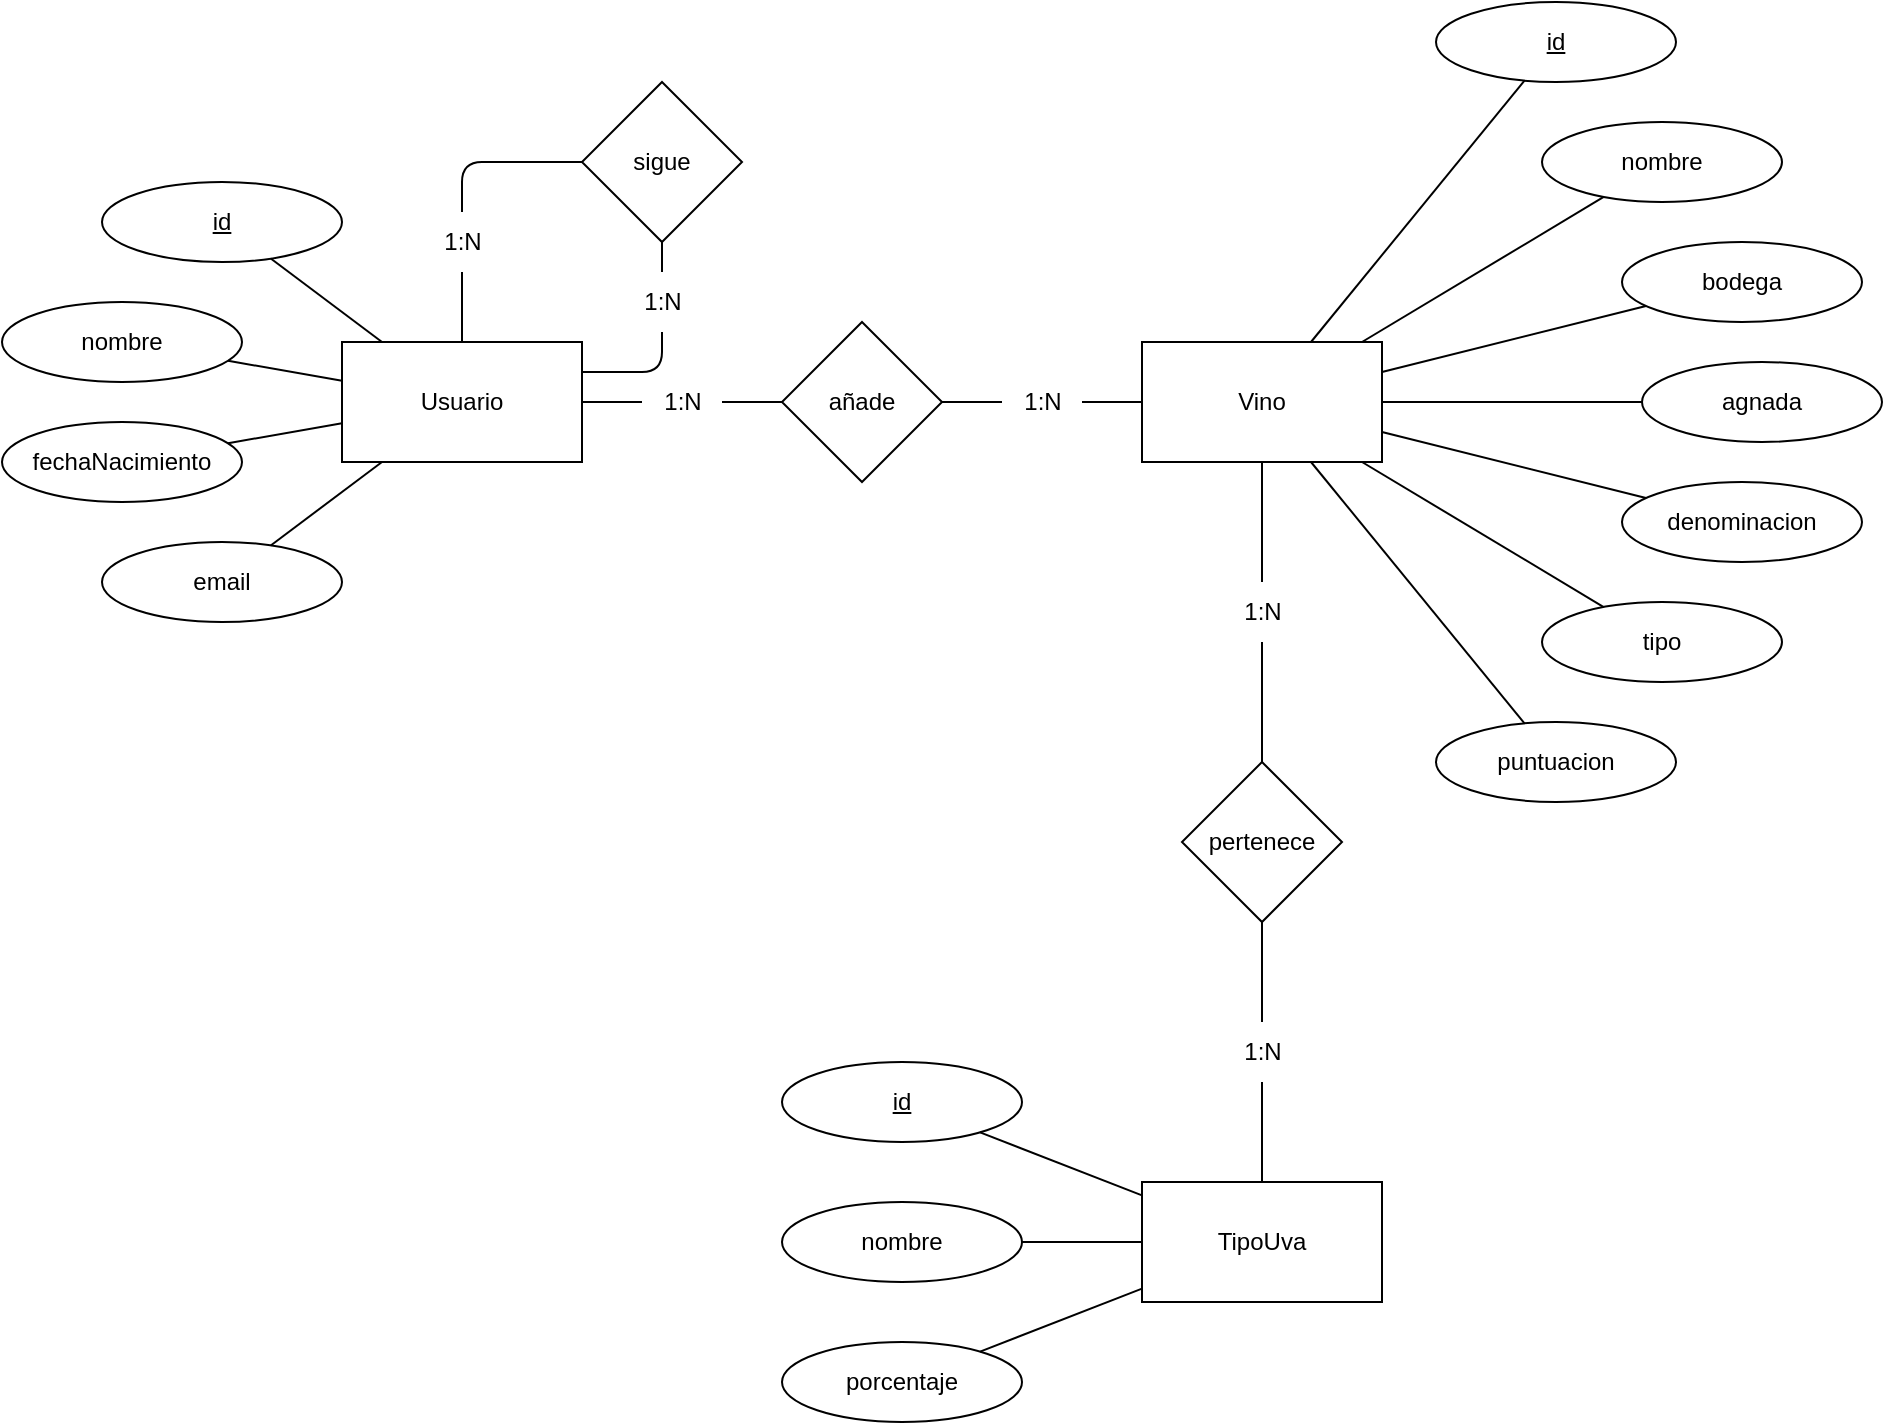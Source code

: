<mxfile>
    <diagram id="QUdB0CWQBycWKnxKSDZe" name="Page-1">
        <mxGraphModel dx="808" dy="479" grid="1" gridSize="10" guides="1" tooltips="1" connect="1" arrows="1" fold="1" page="1" pageScale="1" pageWidth="827" pageHeight="1169" math="0" shadow="0">
            <root>
                <mxCell id="0"/>
                <mxCell id="1" parent="0"/>
                <mxCell id="29" value="&lt;u&gt;id&lt;/u&gt;" style="ellipse;whiteSpace=wrap;html=1;" vertex="1" parent="1">
                    <mxGeometry x="160" y="780" width="120" height="40" as="geometry"/>
                </mxCell>
                <mxCell id="30" value="Usuario" style="whiteSpace=wrap;html=1;" vertex="1" parent="1">
                    <mxGeometry x="280" y="860" width="120" height="60" as="geometry"/>
                </mxCell>
                <mxCell id="31" value="nombre" style="ellipse;whiteSpace=wrap;html=1;" vertex="1" parent="1">
                    <mxGeometry x="110" y="840" width="120" height="40" as="geometry"/>
                </mxCell>
                <mxCell id="33" value="fechaNacimiento" style="ellipse;whiteSpace=wrap;html=1;" vertex="1" parent="1">
                    <mxGeometry x="110" y="900" width="120" height="40" as="geometry"/>
                </mxCell>
                <mxCell id="34" value="email" style="ellipse;whiteSpace=wrap;html=1;" vertex="1" parent="1">
                    <mxGeometry x="160" y="960" width="120" height="40" as="geometry"/>
                </mxCell>
                <mxCell id="37" value="" style="endArrow=none;html=1;" edge="1" parent="1" source="30" target="29">
                    <mxGeometry width="50" height="50" relative="1" as="geometry">
                        <mxPoint x="310" y="870" as="sourcePoint"/>
                        <mxPoint x="360" y="820" as="targetPoint"/>
                    </mxGeometry>
                </mxCell>
                <mxCell id="38" value="" style="endArrow=none;html=1;" edge="1" parent="1" source="30" target="31">
                    <mxGeometry width="50" height="50" relative="1" as="geometry">
                        <mxPoint x="314.0" y="890" as="sourcePoint"/>
                        <mxPoint x="252.283" y="838.57" as="targetPoint"/>
                    </mxGeometry>
                </mxCell>
                <mxCell id="39" value="" style="endArrow=none;html=1;" edge="1" parent="1" source="30" target="33">
                    <mxGeometry width="50" height="50" relative="1" as="geometry">
                        <mxPoint x="290.0" y="902.329" as="sourcePoint"/>
                        <mxPoint x="225.066" y="883.204" as="targetPoint"/>
                    </mxGeometry>
                </mxCell>
                <mxCell id="40" value="" style="endArrow=none;html=1;" edge="1" parent="1" source="30" target="34">
                    <mxGeometry width="50" height="50" relative="1" as="geometry">
                        <mxPoint x="290.0" y="923.577" as="sourcePoint"/>
                        <mxPoint x="239.132" y="926.61" as="targetPoint"/>
                    </mxGeometry>
                </mxCell>
                <mxCell id="41" value="sigue" style="rhombus;whiteSpace=wrap;html=1;" vertex="1" parent="1">
                    <mxGeometry x="400" y="730" width="80" height="80" as="geometry"/>
                </mxCell>
                <mxCell id="44" value="" style="endArrow=none;html=1;entryX=1;entryY=0.25;entryDx=0;entryDy=0;startArrow=none;" edge="1" parent="1" source="46" target="30">
                    <mxGeometry width="50" height="50" relative="1" as="geometry">
                        <mxPoint x="580.0" y="892.11" as="sourcePoint"/>
                        <mxPoint x="531.833" y="859.999" as="targetPoint"/>
                        <Array as="points">
                            <mxPoint x="440" y="875"/>
                        </Array>
                    </mxGeometry>
                </mxCell>
                <mxCell id="45" value="" style="endArrow=none;html=1;startArrow=none;" edge="1" parent="1" source="47" target="30">
                    <mxGeometry width="50" height="50" relative="1" as="geometry">
                        <mxPoint x="310" y="830" as="sourcePoint"/>
                        <mxPoint x="410" y="900" as="targetPoint"/>
                        <Array as="points">
                            <mxPoint x="340" y="860"/>
                        </Array>
                    </mxGeometry>
                </mxCell>
                <mxCell id="48" value="añade" style="rhombus;whiteSpace=wrap;html=1;" vertex="1" parent="1">
                    <mxGeometry x="500" y="850" width="80" height="80" as="geometry"/>
                </mxCell>
                <mxCell id="51" value="" style="endArrow=none;html=1;startArrow=none;" edge="1" parent="1" target="48">
                    <mxGeometry width="50" height="50" relative="1" as="geometry">
                        <mxPoint x="470" y="890" as="sourcePoint"/>
                        <mxPoint x="560" y="790" as="targetPoint"/>
                        <Array as="points"/>
                    </mxGeometry>
                </mxCell>
                <mxCell id="52" value="Vino" style="whiteSpace=wrap;html=1;" vertex="1" parent="1">
                    <mxGeometry x="680" y="860" width="120" height="60" as="geometry"/>
                </mxCell>
                <mxCell id="54" value="" style="endArrow=none;html=1;startArrow=none;" edge="1" parent="1" source="82" target="52">
                    <mxGeometry width="50" height="50" relative="1" as="geometry">
                        <mxPoint x="410" y="900" as="sourcePoint"/>
                        <mxPoint x="530" y="900" as="targetPoint"/>
                    </mxGeometry>
                </mxCell>
                <mxCell id="55" value="&lt;u&gt;id&lt;/u&gt;" style="ellipse;whiteSpace=wrap;html=1;" vertex="1" parent="1">
                    <mxGeometry x="827" y="690" width="120" height="40" as="geometry"/>
                </mxCell>
                <mxCell id="57" value="nombre" style="ellipse;whiteSpace=wrap;html=1;" vertex="1" parent="1">
                    <mxGeometry x="880" y="750" width="120" height="40" as="geometry"/>
                </mxCell>
                <mxCell id="58" value="bodega" style="ellipse;whiteSpace=wrap;html=1;" vertex="1" parent="1">
                    <mxGeometry x="920" y="810" width="120" height="40" as="geometry"/>
                </mxCell>
                <mxCell id="59" value="agnada" style="ellipse;whiteSpace=wrap;html=1;" vertex="1" parent="1">
                    <mxGeometry x="930" y="870" width="120" height="40" as="geometry"/>
                </mxCell>
                <mxCell id="60" value="denominacion" style="ellipse;whiteSpace=wrap;html=1;" vertex="1" parent="1">
                    <mxGeometry x="920" y="930" width="120" height="40" as="geometry"/>
                </mxCell>
                <mxCell id="61" value="tipo" style="ellipse;whiteSpace=wrap;html=1;" vertex="1" parent="1">
                    <mxGeometry x="880" y="990" width="120" height="40" as="geometry"/>
                </mxCell>
                <mxCell id="62" value="puntuacion" style="ellipse;whiteSpace=wrap;html=1;" vertex="1" parent="1">
                    <mxGeometry x="827" y="1050" width="120" height="40" as="geometry"/>
                </mxCell>
                <mxCell id="65" value="" style="endArrow=none;html=1;" edge="1" parent="1" source="52" target="55">
                    <mxGeometry width="50" height="50" relative="1" as="geometry">
                        <mxPoint x="590" y="900" as="sourcePoint"/>
                        <mxPoint x="690" y="900" as="targetPoint"/>
                    </mxGeometry>
                </mxCell>
                <mxCell id="66" value="" style="endArrow=none;html=1;" edge="1" parent="1" source="52" target="57">
                    <mxGeometry width="50" height="50" relative="1" as="geometry">
                        <mxPoint x="774.512" y="870" as="sourcePoint"/>
                        <mxPoint x="881.3" y="739.303" as="targetPoint"/>
                    </mxGeometry>
                </mxCell>
                <mxCell id="67" value="" style="endArrow=none;html=1;" edge="1" parent="1" source="52" target="58">
                    <mxGeometry width="50" height="50" relative="1" as="geometry">
                        <mxPoint x="800" y="870" as="sourcePoint"/>
                        <mxPoint x="920.861" y="797.483" as="targetPoint"/>
                    </mxGeometry>
                </mxCell>
                <mxCell id="68" value="" style="endArrow=none;html=1;" edge="1" parent="1" source="52" target="59">
                    <mxGeometry width="50" height="50" relative="1" as="geometry">
                        <mxPoint x="810" y="885" as="sourcePoint"/>
                        <mxPoint x="942" y="852" as="targetPoint"/>
                    </mxGeometry>
                </mxCell>
                <mxCell id="69" value="" style="endArrow=none;html=1;" edge="1" parent="1" source="52" target="60">
                    <mxGeometry width="50" height="50" relative="1" as="geometry">
                        <mxPoint x="810" y="900" as="sourcePoint"/>
                        <mxPoint x="930" y="900" as="targetPoint"/>
                    </mxGeometry>
                </mxCell>
                <mxCell id="70" value="" style="endArrow=none;html=1;" edge="1" parent="1" source="52" target="61">
                    <mxGeometry width="50" height="50" relative="1" as="geometry">
                        <mxPoint x="810" y="915" as="sourcePoint"/>
                        <mxPoint x="942" y="948" as="targetPoint"/>
                    </mxGeometry>
                </mxCell>
                <mxCell id="71" value="" style="endArrow=none;html=1;" edge="1" parent="1" source="52" target="62">
                    <mxGeometry width="50" height="50" relative="1" as="geometry">
                        <mxPoint x="800" y="930" as="sourcePoint"/>
                        <mxPoint x="920.861" y="1002.517" as="targetPoint"/>
                    </mxGeometry>
                </mxCell>
                <mxCell id="73" value="" style="endArrow=none;html=1;" edge="1" parent="1" source="41" target="46">
                    <mxGeometry width="50" height="50" relative="1" as="geometry">
                        <mxPoint x="440" y="840" as="sourcePoint"/>
                        <mxPoint x="400" y="875" as="targetPoint"/>
                        <Array as="points"/>
                    </mxGeometry>
                </mxCell>
                <mxCell id="46" value="1:N" style="text;html=1;align=center;verticalAlign=middle;resizable=0;points=[];autosize=1;strokeColor=none;fillColor=none;" vertex="1" parent="1">
                    <mxGeometry x="420" y="825" width="40" height="30" as="geometry"/>
                </mxCell>
                <mxCell id="74" value="" style="endArrow=none;html=1;" edge="1" parent="1" source="41" target="47">
                    <mxGeometry width="50" height="50" relative="1" as="geometry">
                        <mxPoint x="409.231" y="779.231" as="sourcePoint"/>
                        <mxPoint x="340" y="860" as="targetPoint"/>
                        <Array as="points">
                            <mxPoint x="340" y="770"/>
                        </Array>
                    </mxGeometry>
                </mxCell>
                <mxCell id="47" value="1:N" style="text;html=1;align=center;verticalAlign=middle;resizable=0;points=[];autosize=1;strokeColor=none;fillColor=none;" vertex="1" parent="1">
                    <mxGeometry x="320" y="795" width="40" height="30" as="geometry"/>
                </mxCell>
                <mxCell id="81" value="" style="endArrow=none;html=1;" edge="1" parent="1" source="30" target="72">
                    <mxGeometry width="50" height="50" relative="1" as="geometry">
                        <mxPoint x="400" y="890" as="sourcePoint"/>
                        <mxPoint x="500" y="890" as="targetPoint"/>
                        <Array as="points"/>
                    </mxGeometry>
                </mxCell>
                <mxCell id="72" value="1:N" style="text;html=1;align=center;verticalAlign=middle;resizable=0;points=[];autosize=1;strokeColor=none;fillColor=none;" vertex="1" parent="1">
                    <mxGeometry x="430" y="875" width="40" height="30" as="geometry"/>
                </mxCell>
                <mxCell id="83" value="" style="endArrow=none;html=1;" edge="1" parent="1" source="48" target="82">
                    <mxGeometry width="50" height="50" relative="1" as="geometry">
                        <mxPoint x="580" y="890" as="sourcePoint"/>
                        <mxPoint x="680.0" y="890" as="targetPoint"/>
                    </mxGeometry>
                </mxCell>
                <mxCell id="82" value="1:N" style="text;html=1;align=center;verticalAlign=middle;resizable=0;points=[];autosize=1;strokeColor=none;fillColor=none;" vertex="1" parent="1">
                    <mxGeometry x="610" y="875" width="40" height="30" as="geometry"/>
                </mxCell>
                <mxCell id="84" value="TipoUva" style="whiteSpace=wrap;html=1;" vertex="1" parent="1">
                    <mxGeometry x="680" y="1280" width="120" height="60" as="geometry"/>
                </mxCell>
                <mxCell id="85" value="pertenece" style="rhombus;whiteSpace=wrap;html=1;" vertex="1" parent="1">
                    <mxGeometry x="700" y="1070" width="80" height="80" as="geometry"/>
                </mxCell>
                <mxCell id="86" value="" style="endArrow=none;html=1;startArrow=none;" edge="1" parent="1" source="88" target="52">
                    <mxGeometry width="50" height="50" relative="1" as="geometry">
                        <mxPoint x="480" y="900" as="sourcePoint"/>
                        <mxPoint x="510" y="900" as="targetPoint"/>
                        <Array as="points"/>
                    </mxGeometry>
                </mxCell>
                <mxCell id="87" value="" style="endArrow=none;html=1;startArrow=none;" edge="1" parent="1" source="90" target="85">
                    <mxGeometry width="50" height="50" relative="1" as="geometry">
                        <mxPoint x="750" y="1020" as="sourcePoint"/>
                        <mxPoint x="750" y="930" as="targetPoint"/>
                        <Array as="points"/>
                    </mxGeometry>
                </mxCell>
                <mxCell id="89" value="" style="endArrow=none;html=1;startArrow=none;" edge="1" parent="1" source="85" target="88">
                    <mxGeometry width="50" height="50" relative="1" as="geometry">
                        <mxPoint x="740" y="1070" as="sourcePoint"/>
                        <mxPoint x="740" y="920" as="targetPoint"/>
                        <Array as="points"/>
                    </mxGeometry>
                </mxCell>
                <mxCell id="88" value="1:N" style="text;html=1;align=center;verticalAlign=middle;resizable=0;points=[];autosize=1;strokeColor=none;fillColor=none;" vertex="1" parent="1">
                    <mxGeometry x="720" y="980" width="40" height="30" as="geometry"/>
                </mxCell>
                <mxCell id="91" value="" style="endArrow=none;html=1;startArrow=none;" edge="1" parent="1" source="84" target="90">
                    <mxGeometry width="50" height="50" relative="1" as="geometry">
                        <mxPoint x="740" y="1280" as="sourcePoint"/>
                        <mxPoint x="740" y="1150" as="targetPoint"/>
                        <Array as="points"/>
                    </mxGeometry>
                </mxCell>
                <mxCell id="90" value="1:N" style="text;html=1;align=center;verticalAlign=middle;resizable=0;points=[];autosize=1;strokeColor=none;fillColor=none;" vertex="1" parent="1">
                    <mxGeometry x="720" y="1200" width="40" height="30" as="geometry"/>
                </mxCell>
                <mxCell id="93" value="&lt;u&gt;id&lt;/u&gt;" style="ellipse;whiteSpace=wrap;html=1;" vertex="1" parent="1">
                    <mxGeometry x="500" y="1220" width="120" height="40" as="geometry"/>
                </mxCell>
                <mxCell id="94" value="" style="endArrow=none;html=1;" edge="1" parent="1" source="84" target="93">
                    <mxGeometry width="50" height="50" relative="1" as="geometry">
                        <mxPoint x="550" y="1390" as="sourcePoint"/>
                        <mxPoint x="600" y="1340" as="targetPoint"/>
                    </mxGeometry>
                </mxCell>
                <mxCell id="95" value="nombre" style="ellipse;whiteSpace=wrap;html=1;" vertex="1" parent="1">
                    <mxGeometry x="500" y="1290" width="120" height="40" as="geometry"/>
                </mxCell>
                <mxCell id="96" value="porcentaje" style="ellipse;whiteSpace=wrap;html=1;" vertex="1" parent="1">
                    <mxGeometry x="500" y="1360" width="120" height="40" as="geometry"/>
                </mxCell>
                <mxCell id="97" value="" style="endArrow=none;html=1;" edge="1" parent="1" source="84" target="95">
                    <mxGeometry width="50" height="50" relative="1" as="geometry">
                        <mxPoint x="810" y="1302.024" as="sourcePoint"/>
                        <mxPoint x="905.493" y="1273.413" as="targetPoint"/>
                    </mxGeometry>
                </mxCell>
                <mxCell id="98" value="" style="endArrow=none;html=1;" edge="1" parent="1" source="84" target="96">
                    <mxGeometry width="50" height="50" relative="1" as="geometry">
                        <mxPoint x="810" y="1320.0" as="sourcePoint"/>
                        <mxPoint x="890.0" y="1320.0" as="targetPoint"/>
                    </mxGeometry>
                </mxCell>
            </root>
        </mxGraphModel>
    </diagram>
</mxfile>